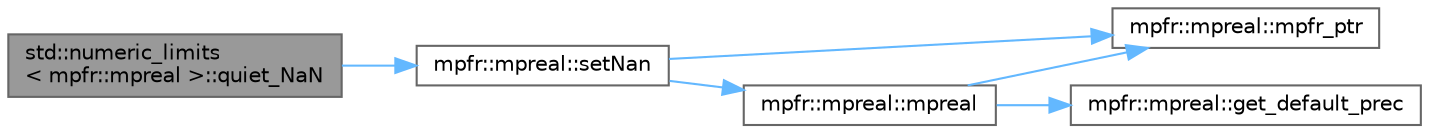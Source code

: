 digraph "std::numeric_limits&lt; mpfr::mpreal &gt;::quiet_NaN"
{
 // LATEX_PDF_SIZE
  bgcolor="transparent";
  edge [fontname=Helvetica,fontsize=10,labelfontname=Helvetica,labelfontsize=10];
  node [fontname=Helvetica,fontsize=10,shape=box,height=0.2,width=0.4];
  rankdir="LR";
  Node1 [id="Node000001",label="std::numeric_limits\l\< mpfr::mpreal \>::quiet_NaN",height=0.2,width=0.4,color="gray40", fillcolor="grey60", style="filled", fontcolor="black",tooltip=" "];
  Node1 -> Node2 [id="edge6_Node000001_Node000002",color="steelblue1",style="solid",tooltip=" "];
  Node2 [id="Node000002",label="mpfr::mpreal::setNan",height=0.2,width=0.4,color="grey40", fillcolor="white", style="filled",URL="$classmpfr_1_1mpreal.html#a22dc42100dc3e65b0ab6ecc4e50b8511",tooltip=" "];
  Node2 -> Node3 [id="edge7_Node000002_Node000003",color="steelblue1",style="solid",tooltip=" "];
  Node3 [id="Node000003",label="mpfr::mpreal::mpfr_ptr",height=0.2,width=0.4,color="grey40", fillcolor="white", style="filled",URL="$classmpfr_1_1mpreal.html#af4e3b56888463376c675cac70b6ceca3",tooltip=" "];
  Node2 -> Node4 [id="edge8_Node000002_Node000004",color="steelblue1",style="solid",tooltip=" "];
  Node4 [id="Node000004",label="mpfr::mpreal::mpreal",height=0.2,width=0.4,color="grey40", fillcolor="white", style="filled",URL="$classmpfr_1_1mpreal.html#a9c370c68865b32775c1c1cb5123cea90",tooltip=" "];
  Node4 -> Node5 [id="edge9_Node000004_Node000005",color="steelblue1",style="solid",tooltip=" "];
  Node5 [id="Node000005",label="mpfr::mpreal::get_default_prec",height=0.2,width=0.4,color="grey40", fillcolor="white", style="filled",URL="$classmpfr_1_1mpreal.html#aae18e3b781bffbf4fd9938d4d3043aa1",tooltip=" "];
  Node4 -> Node3 [id="edge10_Node000004_Node000003",color="steelblue1",style="solid",tooltip=" "];
}
